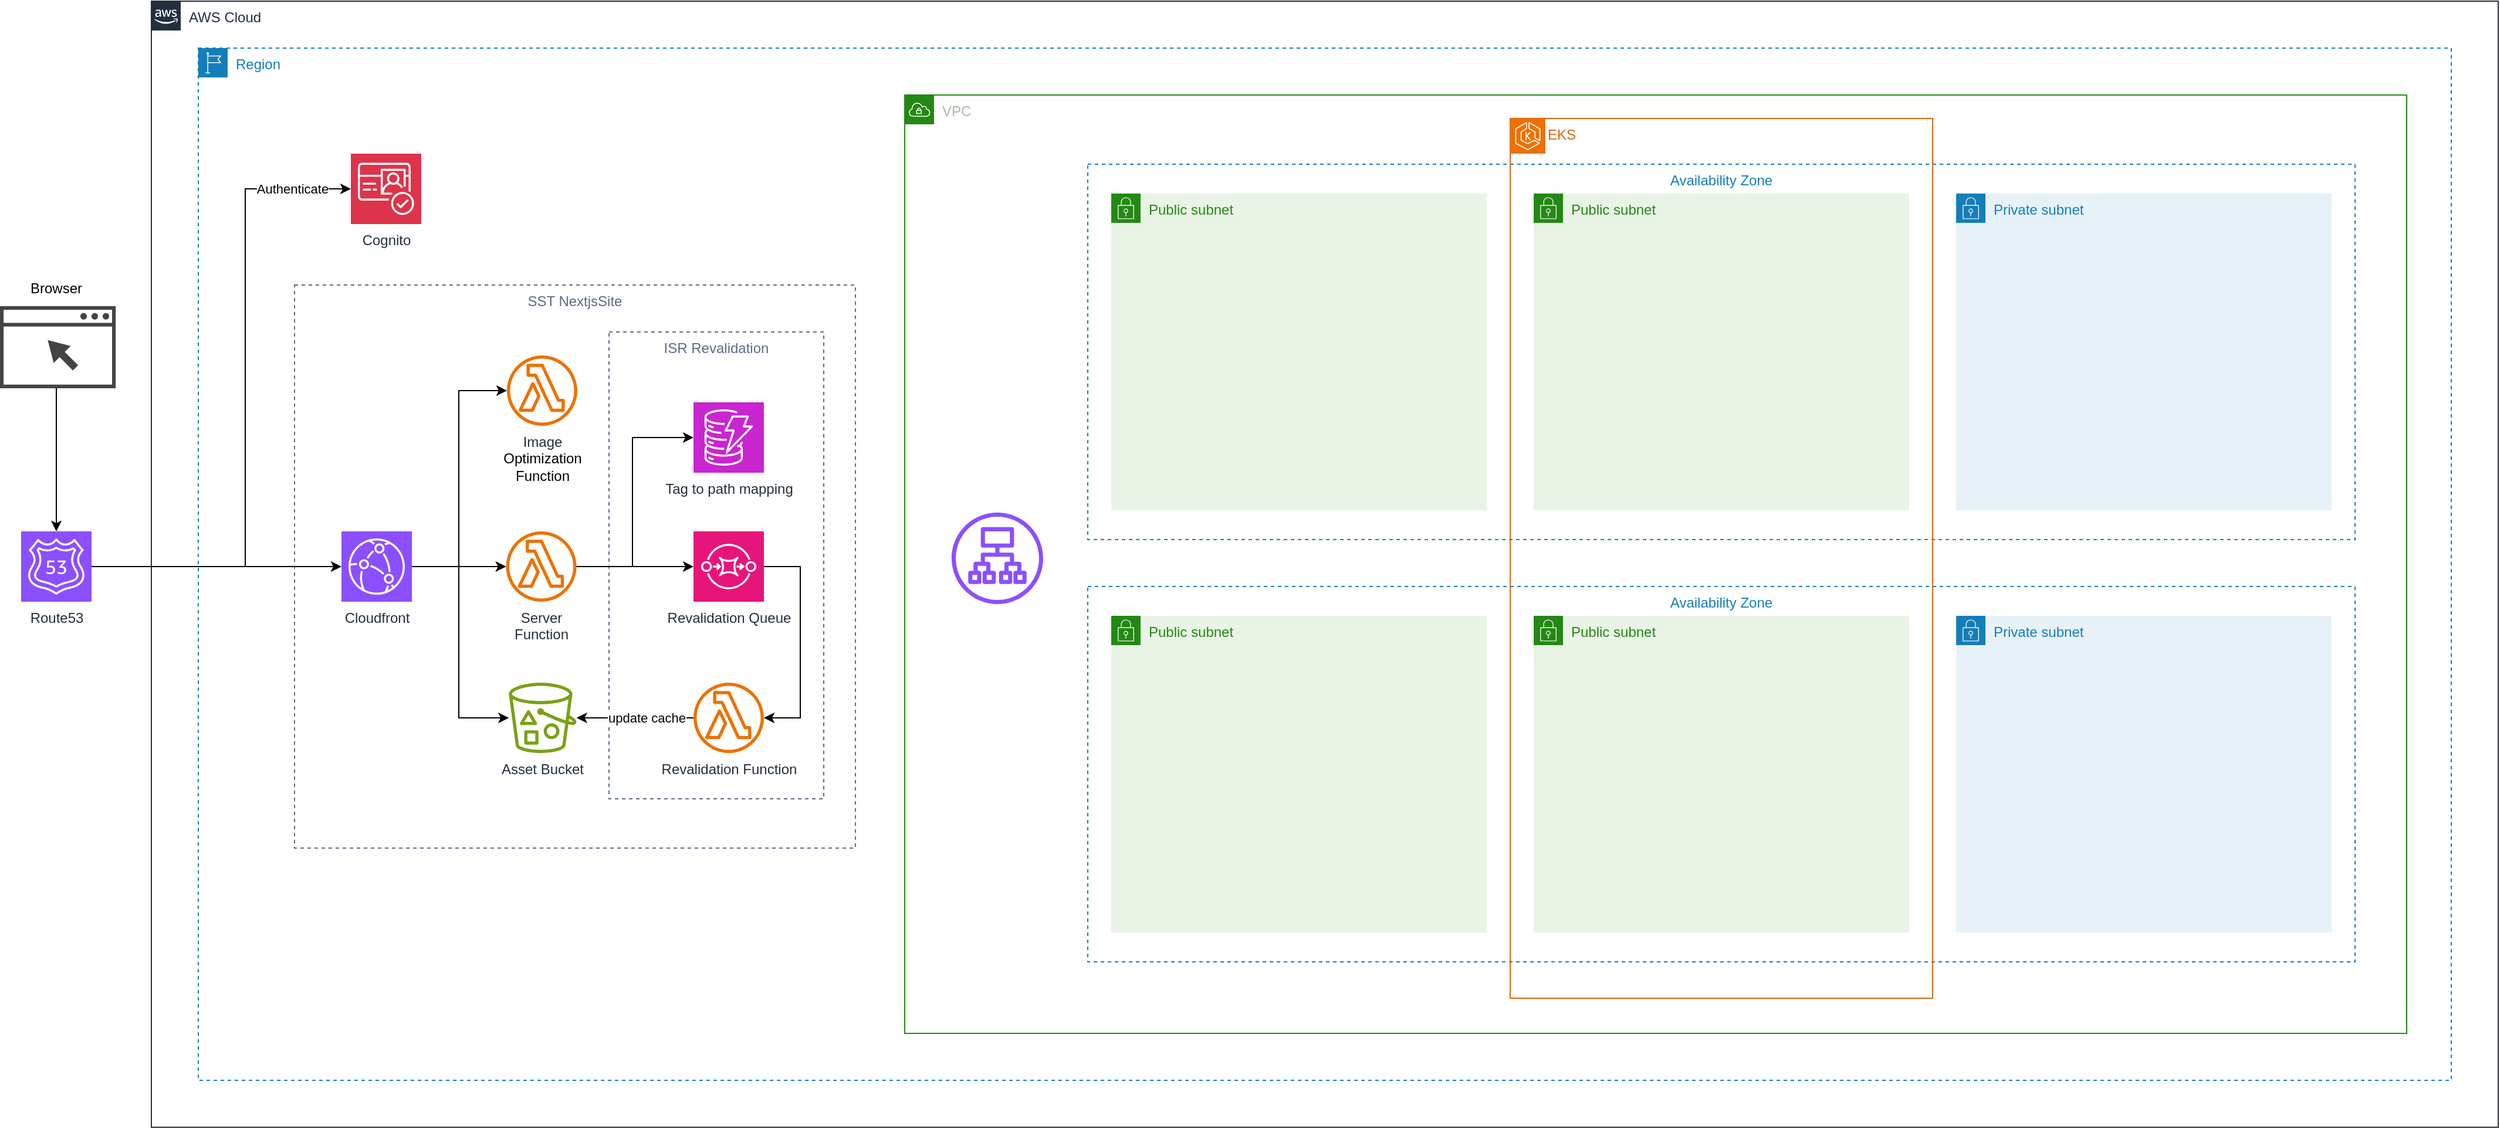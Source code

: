 <mxfile version="22.0.3" type="device">
  <diagram name="Page-1" id="hgoWUaOdL7qasZmcg-UU">
    <mxGraphModel dx="3350" dy="1458" grid="1" gridSize="10" guides="1" tooltips="1" connect="1" arrows="1" fold="1" page="0" pageScale="1" pageWidth="827" pageHeight="1169" math="0" shadow="0">
      <root>
        <mxCell id="0" />
        <mxCell id="1" parent="0" />
        <mxCell id="BOOuBiqsjelleKGZFZXg-1" value="AWS Cloud" style="points=[[0,0],[0.25,0],[0.5,0],[0.75,0],[1,0],[1,0.25],[1,0.5],[1,0.75],[1,1],[0.75,1],[0.5,1],[0.25,1],[0,1],[0,0.75],[0,0.5],[0,0.25]];outlineConnect=0;gradientColor=none;html=1;whiteSpace=wrap;fontSize=12;fontStyle=0;container=1;pointerEvents=0;collapsible=0;recursiveResize=0;shape=mxgraph.aws4.group;grIcon=mxgraph.aws4.group_aws_cloud_alt;strokeColor=#232F3E;fillColor=none;verticalAlign=top;align=left;spacingLeft=30;fontColor=#232F3E;dashed=0;" parent="1" vertex="1">
          <mxGeometry x="-760" y="-40" width="2000" height="960" as="geometry" />
        </mxCell>
        <mxCell id="BOOuBiqsjelleKGZFZXg-3" value="Region" style="points=[[0,0],[0.25,0],[0.5,0],[0.75,0],[1,0],[1,0.25],[1,0.5],[1,0.75],[1,1],[0.75,1],[0.5,1],[0.25,1],[0,1],[0,0.75],[0,0.5],[0,0.25]];outlineConnect=0;gradientColor=none;html=1;whiteSpace=wrap;fontSize=12;fontStyle=0;container=1;pointerEvents=0;collapsible=0;recursiveResize=0;shape=mxgraph.aws4.group;grIcon=mxgraph.aws4.group_region;strokeColor=#147EBA;fillColor=none;verticalAlign=top;align=left;spacingLeft=30;fontColor=#147EBA;dashed=1;" parent="BOOuBiqsjelleKGZFZXg-1" vertex="1">
          <mxGeometry x="40" y="40" width="1920" height="880" as="geometry" />
        </mxCell>
        <mxCell id="fO4uT-srEPm4jEMGz6wv-1" value="SST NextjsSite" style="fillColor=none;strokeColor=#5A6C86;dashed=1;verticalAlign=top;fontStyle=0;fontColor=#5A6C86;whiteSpace=wrap;html=1;" parent="BOOuBiqsjelleKGZFZXg-3" vertex="1">
          <mxGeometry x="82" y="202" width="478" height="480" as="geometry" />
        </mxCell>
        <mxCell id="fO4uT-srEPm4jEMGz6wv-17" value="ISR Revalidation&lt;br&gt;" style="fillColor=none;strokeColor=#5A6C86;dashed=1;verticalAlign=top;fontStyle=0;fontColor=#5A6C86;whiteSpace=wrap;html=1;" parent="BOOuBiqsjelleKGZFZXg-3" vertex="1">
          <mxGeometry x="350" y="242" width="183" height="398" as="geometry" />
        </mxCell>
        <mxCell id="K7cg77Lro_AQ_rNfYcJF-16" value="" style="group" parent="BOOuBiqsjelleKGZFZXg-3" vertex="1" connectable="0">
          <mxGeometry x="122" y="412" width="60" height="90" as="geometry" />
        </mxCell>
        <mxCell id="K7cg77Lro_AQ_rNfYcJF-5" value="Cloudfront" style="sketch=0;points=[[0,0,0],[0.25,0,0],[0.5,0,0],[0.75,0,0],[1,0,0],[0,1,0],[0.25,1,0],[0.5,1,0],[0.75,1,0],[1,1,0],[0,0.25,0],[0,0.5,0],[0,0.75,0],[1,0.25,0],[1,0.5,0],[1,0.75,0]];outlineConnect=0;fontColor=#232F3E;fillColor=#8C4FFF;strokeColor=#ffffff;dashed=0;verticalLabelPosition=bottom;verticalAlign=top;align=center;html=1;fontSize=12;fontStyle=0;aspect=fixed;shape=mxgraph.aws4.resourceIcon;resIcon=mxgraph.aws4.cloudfront;" parent="K7cg77Lro_AQ_rNfYcJF-16" vertex="1">
          <mxGeometry width="60" height="60" as="geometry" />
        </mxCell>
        <mxCell id="K7cg77Lro_AQ_rNfYcJF-1" value="Cognito" style="sketch=0;points=[[0,0,0],[0.25,0,0],[0.5,0,0],[0.75,0,0],[1,0,0],[0,1,0],[0.25,1,0],[0.5,1,0],[0.75,1,0],[1,1,0],[0,0.25,0],[0,0.5,0],[0,0.75,0],[1,0.25,0],[1,0.5,0],[1,0.75,0]];outlineConnect=0;fontColor=#232F3E;fillColor=#DD344C;strokeColor=#ffffff;dashed=0;verticalLabelPosition=bottom;verticalAlign=top;align=center;html=1;fontSize=12;fontStyle=0;aspect=fixed;shape=mxgraph.aws4.resourceIcon;resIcon=mxgraph.aws4.cognito;" parent="BOOuBiqsjelleKGZFZXg-3" vertex="1">
          <mxGeometry x="130" y="90" width="60" height="60" as="geometry" />
        </mxCell>
        <mxCell id="fO4uT-srEPm4jEMGz6wv-6" value="Server&lt;br&gt;Function" style="sketch=0;outlineConnect=0;fontColor=#232F3E;gradientColor=none;fillColor=#ED7100;strokeColor=none;dashed=0;verticalLabelPosition=bottom;verticalAlign=top;align=center;html=1;fontSize=12;fontStyle=0;aspect=fixed;pointerEvents=1;shape=mxgraph.aws4.lambda_function;" parent="BOOuBiqsjelleKGZFZXg-3" vertex="1">
          <mxGeometry x="262.31" y="412" width="60" height="60" as="geometry" />
        </mxCell>
        <mxCell id="fO4uT-srEPm4jEMGz6wv-10" value="Image&lt;br style=&quot;border-color: var(--border-color); color: rgb(0, 0, 0);&quot;&gt;&lt;span style=&quot;color: rgb(0, 0, 0);&quot;&gt;Optimization&lt;/span&gt;&lt;br style=&quot;border-color: var(--border-color); color: rgb(0, 0, 0);&quot;&gt;&lt;span style=&quot;color: rgb(0, 0, 0);&quot;&gt;Function&lt;/span&gt;" style="sketch=0;outlineConnect=0;fontColor=#232F3E;gradientColor=none;fillColor=#ED7100;strokeColor=none;dashed=0;verticalLabelPosition=bottom;verticalAlign=top;align=center;html=1;fontSize=12;fontStyle=0;aspect=fixed;pointerEvents=1;shape=mxgraph.aws4.lambda_function;" parent="BOOuBiqsjelleKGZFZXg-3" vertex="1">
          <mxGeometry x="263" y="262" width="60" height="60" as="geometry" />
        </mxCell>
        <mxCell id="fO4uT-srEPm4jEMGz6wv-24" style="edgeStyle=orthogonalEdgeStyle;rounded=0;orthogonalLoop=1;jettySize=auto;html=1;endArrow=none;endFill=0;startArrow=classic;startFill=1;" parent="BOOuBiqsjelleKGZFZXg-3" source="fO4uT-srEPm4jEMGz6wv-12" target="fO4uT-srEPm4jEMGz6wv-20" edge="1">
          <mxGeometry relative="1" as="geometry" />
        </mxCell>
        <mxCell id="fO4uT-srEPm4jEMGz6wv-25" value="update cache" style="edgeLabel;html=1;align=center;verticalAlign=middle;resizable=0;points=[];" parent="fO4uT-srEPm4jEMGz6wv-24" vertex="1" connectable="0">
          <mxGeometry x="-0.797" y="2" relative="1" as="geometry">
            <mxPoint x="49" y="2" as="offset" />
          </mxGeometry>
        </mxCell>
        <mxCell id="fO4uT-srEPm4jEMGz6wv-12" value="Asset Bucket" style="sketch=0;outlineConnect=0;fontColor=#232F3E;gradientColor=none;fillColor=#7AA116;strokeColor=none;dashed=0;verticalLabelPosition=bottom;verticalAlign=top;align=center;html=1;fontSize=12;fontStyle=0;aspect=fixed;pointerEvents=1;shape=mxgraph.aws4.bucket_with_objects;" parent="BOOuBiqsjelleKGZFZXg-3" vertex="1">
          <mxGeometry x="264.62" y="541" width="57.69" height="60" as="geometry" />
        </mxCell>
        <mxCell id="fO4uT-srEPm4jEMGz6wv-13" style="edgeStyle=orthogonalEdgeStyle;rounded=0;orthogonalLoop=1;jettySize=auto;html=1;" parent="BOOuBiqsjelleKGZFZXg-3" source="K7cg77Lro_AQ_rNfYcJF-5" target="fO4uT-srEPm4jEMGz6wv-6" edge="1">
          <mxGeometry relative="1" as="geometry" />
        </mxCell>
        <mxCell id="fO4uT-srEPm4jEMGz6wv-14" style="edgeStyle=orthogonalEdgeStyle;rounded=0;orthogonalLoop=1;jettySize=auto;html=1;" parent="BOOuBiqsjelleKGZFZXg-3" source="K7cg77Lro_AQ_rNfYcJF-5" target="fO4uT-srEPm4jEMGz6wv-10" edge="1">
          <mxGeometry relative="1" as="geometry">
            <Array as="points">
              <mxPoint x="222" y="442" />
              <mxPoint x="222" y="292" />
            </Array>
          </mxGeometry>
        </mxCell>
        <mxCell id="fO4uT-srEPm4jEMGz6wv-15" style="edgeStyle=orthogonalEdgeStyle;rounded=0;orthogonalLoop=1;jettySize=auto;html=1;exitX=1;exitY=0.5;exitDx=0;exitDy=0;exitPerimeter=0;" parent="BOOuBiqsjelleKGZFZXg-3" source="K7cg77Lro_AQ_rNfYcJF-5" target="fO4uT-srEPm4jEMGz6wv-12" edge="1">
          <mxGeometry relative="1" as="geometry">
            <Array as="points">
              <mxPoint x="222" y="442" />
              <mxPoint x="222" y="571" />
            </Array>
          </mxGeometry>
        </mxCell>
        <mxCell id="fO4uT-srEPm4jEMGz6wv-22" style="edgeStyle=orthogonalEdgeStyle;rounded=0;orthogonalLoop=1;jettySize=auto;html=1;" parent="BOOuBiqsjelleKGZFZXg-3" source="fO4uT-srEPm4jEMGz6wv-18" target="fO4uT-srEPm4jEMGz6wv-20" edge="1">
          <mxGeometry relative="1" as="geometry">
            <Array as="points">
              <mxPoint x="513" y="442" />
              <mxPoint x="513" y="571" />
            </Array>
          </mxGeometry>
        </mxCell>
        <mxCell id="fO4uT-srEPm4jEMGz6wv-18" value="Revalidation Queue" style="sketch=0;points=[[0,0,0],[0.25,0,0],[0.5,0,0],[0.75,0,0],[1,0,0],[0,1,0],[0.25,1,0],[0.5,1,0],[0.75,1,0],[1,1,0],[0,0.25,0],[0,0.5,0],[0,0.75,0],[1,0.25,0],[1,0.5,0],[1,0.75,0]];outlineConnect=0;fontColor=#232F3E;fillColor=#E7157B;strokeColor=#ffffff;dashed=0;verticalLabelPosition=bottom;verticalAlign=top;align=center;html=1;fontSize=12;fontStyle=0;aspect=fixed;shape=mxgraph.aws4.resourceIcon;resIcon=mxgraph.aws4.sqs;" parent="BOOuBiqsjelleKGZFZXg-3" vertex="1">
          <mxGeometry x="422" y="412" width="60" height="60" as="geometry" />
        </mxCell>
        <mxCell id="fO4uT-srEPm4jEMGz6wv-20" value="Revalidation&amp;nbsp;&lt;span style=&quot;border-color: var(--border-color);&quot;&gt;Function&lt;/span&gt;" style="sketch=0;outlineConnect=0;fontColor=#232F3E;gradientColor=none;fillColor=#ED7100;strokeColor=none;dashed=0;verticalLabelPosition=bottom;verticalAlign=top;align=center;html=1;fontSize=12;fontStyle=0;aspect=fixed;pointerEvents=1;shape=mxgraph.aws4.lambda_function;" parent="BOOuBiqsjelleKGZFZXg-3" vertex="1">
          <mxGeometry x="422" y="541" width="60" height="60" as="geometry" />
        </mxCell>
        <mxCell id="fO4uT-srEPm4jEMGz6wv-21" style="edgeStyle=orthogonalEdgeStyle;rounded=0;orthogonalLoop=1;jettySize=auto;html=1;entryX=0;entryY=0.5;entryDx=0;entryDy=0;entryPerimeter=0;" parent="BOOuBiqsjelleKGZFZXg-3" source="fO4uT-srEPm4jEMGz6wv-6" target="fO4uT-srEPm4jEMGz6wv-18" edge="1">
          <mxGeometry relative="1" as="geometry" />
        </mxCell>
        <mxCell id="fO4uT-srEPm4jEMGz6wv-26" value="Tag to path mapping" style="sketch=0;points=[[0,0,0],[0.25,0,0],[0.5,0,0],[0.75,0,0],[1,0,0],[0,1,0],[0.25,1,0],[0.5,1,0],[0.75,1,0],[1,1,0],[0,0.25,0],[0,0.5,0],[0,0.75,0],[1,0.25,0],[1,0.5,0],[1,0.75,0]];outlineConnect=0;fontColor=#232F3E;fillColor=#C925D1;strokeColor=#ffffff;dashed=0;verticalLabelPosition=bottom;verticalAlign=top;align=center;html=1;fontSize=12;fontStyle=0;aspect=fixed;shape=mxgraph.aws4.resourceIcon;resIcon=mxgraph.aws4.dynamodb;" parent="BOOuBiqsjelleKGZFZXg-3" vertex="1">
          <mxGeometry x="422" y="302" width="60" height="60" as="geometry" />
        </mxCell>
        <mxCell id="fO4uT-srEPm4jEMGz6wv-27" style="edgeStyle=orthogonalEdgeStyle;rounded=0;orthogonalLoop=1;jettySize=auto;html=1;entryX=0;entryY=0.5;entryDx=0;entryDy=0;entryPerimeter=0;" parent="BOOuBiqsjelleKGZFZXg-3" source="fO4uT-srEPm4jEMGz6wv-6" target="fO4uT-srEPm4jEMGz6wv-26" edge="1">
          <mxGeometry relative="1" as="geometry">
            <Array as="points">
              <mxPoint x="370" y="442" />
              <mxPoint x="370" y="332" />
            </Array>
          </mxGeometry>
        </mxCell>
        <mxCell id="BOOuBiqsjelleKGZFZXg-5" value="VPC" style="points=[[0,0],[0.25,0],[0.5,0],[0.75,0],[1,0],[1,0.25],[1,0.5],[1,0.75],[1,1],[0.75,1],[0.5,1],[0.25,1],[0,1],[0,0.75],[0,0.5],[0,0.25]];outlineConnect=0;gradientColor=none;html=1;whiteSpace=wrap;fontSize=12;fontStyle=0;container=1;pointerEvents=0;collapsible=0;recursiveResize=0;shape=mxgraph.aws4.group;grIcon=mxgraph.aws4.group_vpc;strokeColor=#248814;fillColor=none;verticalAlign=top;align=left;spacingLeft=30;fontColor=#AAB7B8;dashed=0;" parent="BOOuBiqsjelleKGZFZXg-3" vertex="1">
          <mxGeometry x="602" y="40" width="1280" height="800" as="geometry" />
        </mxCell>
        <mxCell id="BOOuBiqsjelleKGZFZXg-8" value="Availability Zone" style="fillColor=none;strokeColor=#147EBA;dashed=1;verticalAlign=top;fontStyle=0;fontColor=#147EBA;whiteSpace=wrap;html=1;" parent="BOOuBiqsjelleKGZFZXg-5" vertex="1">
          <mxGeometry x="156" y="59" width="1080" height="320" as="geometry" />
        </mxCell>
        <mxCell id="BOOuBiqsjelleKGZFZXg-9" value="Public subnet" style="points=[[0,0],[0.25,0],[0.5,0],[0.75,0],[1,0],[1,0.25],[1,0.5],[1,0.75],[1,1],[0.75,1],[0.5,1],[0.25,1],[0,1],[0,0.75],[0,0.5],[0,0.25]];outlineConnect=0;gradientColor=none;html=1;whiteSpace=wrap;fontSize=12;fontStyle=0;container=1;pointerEvents=0;collapsible=0;recursiveResize=0;shape=mxgraph.aws4.group;grIcon=mxgraph.aws4.group_security_group;grStroke=0;strokeColor=#248814;fillColor=#E9F3E6;verticalAlign=top;align=left;spacingLeft=30;fontColor=#248814;dashed=0;" parent="BOOuBiqsjelleKGZFZXg-5" vertex="1">
          <mxGeometry x="176" y="84" width="320" height="270" as="geometry" />
        </mxCell>
        <mxCell id="0xDUgUqYRsf32A7aN2De-1" value="Public subnet" style="points=[[0,0],[0.25,0],[0.5,0],[0.75,0],[1,0],[1,0.25],[1,0.5],[1,0.75],[1,1],[0.75,1],[0.5,1],[0.25,1],[0,1],[0,0.75],[0,0.5],[0,0.25]];outlineConnect=0;gradientColor=none;html=1;whiteSpace=wrap;fontSize=12;fontStyle=0;container=1;pointerEvents=0;collapsible=0;recursiveResize=0;shape=mxgraph.aws4.group;grIcon=mxgraph.aws4.group_security_group;grStroke=0;strokeColor=#248814;fillColor=#E9F3E6;verticalAlign=top;align=left;spacingLeft=30;fontColor=#248814;dashed=0;" parent="BOOuBiqsjelleKGZFZXg-5" vertex="1">
          <mxGeometry x="536" y="84" width="320" height="270" as="geometry" />
        </mxCell>
        <mxCell id="BOOuBiqsjelleKGZFZXg-10" value="Private subnet" style="points=[[0,0],[0.25,0],[0.5,0],[0.75,0],[1,0],[1,0.25],[1,0.5],[1,0.75],[1,1],[0.75,1],[0.5,1],[0.25,1],[0,1],[0,0.75],[0,0.5],[0,0.25]];outlineConnect=0;gradientColor=none;html=1;whiteSpace=wrap;fontSize=12;fontStyle=0;container=1;pointerEvents=0;collapsible=0;recursiveResize=0;shape=mxgraph.aws4.group;grIcon=mxgraph.aws4.group_security_group;grStroke=0;strokeColor=#147EBA;fillColor=#E6F2F8;verticalAlign=top;align=left;spacingLeft=30;fontColor=#147EBA;dashed=0;" parent="BOOuBiqsjelleKGZFZXg-5" vertex="1">
          <mxGeometry x="896" y="84" width="320" height="270" as="geometry" />
        </mxCell>
        <mxCell id="0xDUgUqYRsf32A7aN2De-2" value="Availability Zone" style="fillColor=none;strokeColor=#147EBA;dashed=1;verticalAlign=top;fontStyle=0;fontColor=#147EBA;whiteSpace=wrap;html=1;" parent="BOOuBiqsjelleKGZFZXg-5" vertex="1">
          <mxGeometry x="156" y="419" width="1080" height="320" as="geometry" />
        </mxCell>
        <mxCell id="0xDUgUqYRsf32A7aN2De-3" value="Public subnet" style="points=[[0,0],[0.25,0],[0.5,0],[0.75,0],[1,0],[1,0.25],[1,0.5],[1,0.75],[1,1],[0.75,1],[0.5,1],[0.25,1],[0,1],[0,0.75],[0,0.5],[0,0.25]];outlineConnect=0;gradientColor=none;html=1;whiteSpace=wrap;fontSize=12;fontStyle=0;container=1;pointerEvents=0;collapsible=0;recursiveResize=0;shape=mxgraph.aws4.group;grIcon=mxgraph.aws4.group_security_group;grStroke=0;strokeColor=#248814;fillColor=#E9F3E6;verticalAlign=top;align=left;spacingLeft=30;fontColor=#248814;dashed=0;" parent="BOOuBiqsjelleKGZFZXg-5" vertex="1">
          <mxGeometry x="176" y="444" width="320" height="270" as="geometry" />
        </mxCell>
        <mxCell id="0xDUgUqYRsf32A7aN2De-4" value="Public subnet" style="points=[[0,0],[0.25,0],[0.5,0],[0.75,0],[1,0],[1,0.25],[1,0.5],[1,0.75],[1,1],[0.75,1],[0.5,1],[0.25,1],[0,1],[0,0.75],[0,0.5],[0,0.25]];outlineConnect=0;gradientColor=none;html=1;whiteSpace=wrap;fontSize=12;fontStyle=0;container=1;pointerEvents=0;collapsible=0;recursiveResize=0;shape=mxgraph.aws4.group;grIcon=mxgraph.aws4.group_security_group;grStroke=0;strokeColor=#248814;fillColor=#E9F3E6;verticalAlign=top;align=left;spacingLeft=30;fontColor=#248814;dashed=0;" parent="BOOuBiqsjelleKGZFZXg-5" vertex="1">
          <mxGeometry x="536" y="444" width="320" height="270" as="geometry" />
        </mxCell>
        <mxCell id="0xDUgUqYRsf32A7aN2De-5" value="Private subnet" style="points=[[0,0],[0.25,0],[0.5,0],[0.75,0],[1,0],[1,0.25],[1,0.5],[1,0.75],[1,1],[0.75,1],[0.5,1],[0.25,1],[0,1],[0,0.75],[0,0.5],[0,0.25]];outlineConnect=0;gradientColor=none;html=1;whiteSpace=wrap;fontSize=12;fontStyle=0;container=1;pointerEvents=0;collapsible=0;recursiveResize=0;shape=mxgraph.aws4.group;grIcon=mxgraph.aws4.group_security_group;grStroke=0;strokeColor=#147EBA;fillColor=#E6F2F8;verticalAlign=top;align=left;spacingLeft=30;fontColor=#147EBA;dashed=0;" parent="BOOuBiqsjelleKGZFZXg-5" vertex="1">
          <mxGeometry x="896" y="444" width="320" height="270" as="geometry" />
        </mxCell>
        <mxCell id="BOOuBiqsjelleKGZFZXg-17" value="EKS" style="points=[[0,0],[0.25,0],[0.5,0],[0.75,0],[1,0],[1,0.25],[1,0.5],[1,0.75],[1,1],[0.75,1],[0.5,1],[0.25,1],[0,1],[0,0.75],[0,0.5],[0,0.25]];outlineConnect=0;gradientColor=none;html=1;whiteSpace=wrap;fontSize=12;fontStyle=0;container=1;pointerEvents=0;collapsible=0;recursiveResize=0;shape=mxgraph.aws4.group;grIcon=mxgraph.aws4.group_ec2_instance_contents;strokeColor=#D86613;fillColor=none;verticalAlign=top;align=left;spacingLeft=30;fontColor=#D86613;dashed=0;" parent="BOOuBiqsjelleKGZFZXg-5" vertex="1">
          <mxGeometry x="516" y="20" width="360" height="750" as="geometry" />
        </mxCell>
        <mxCell id="BOOuBiqsjelleKGZFZXg-18" value="" style="sketch=0;points=[[0,0,0],[0.25,0,0],[0.5,0,0],[0.75,0,0],[1,0,0],[0,1,0],[0.25,1,0],[0.5,1,0],[0.75,1,0],[1,1,0],[0,0.25,0],[0,0.5,0],[0,0.75,0],[1,0.25,0],[1,0.5,0],[1,0.75,0]];outlineConnect=0;fontColor=#232F3E;fillColor=#ED7100;strokeColor=#ffffff;dashed=0;verticalLabelPosition=bottom;verticalAlign=top;align=center;html=1;fontSize=12;fontStyle=0;aspect=fixed;shape=mxgraph.aws4.resourceIcon;resIcon=mxgraph.aws4.eks;" parent="BOOuBiqsjelleKGZFZXg-17" vertex="1">
          <mxGeometry width="30" height="30" as="geometry" />
        </mxCell>
        <mxCell id="fO4uT-srEPm4jEMGz6wv-29" value="" style="sketch=0;outlineConnect=0;fontColor=#232F3E;gradientColor=none;fillColor=#8C4FFF;strokeColor=none;dashed=0;verticalLabelPosition=bottom;verticalAlign=top;align=center;html=1;fontSize=12;fontStyle=0;aspect=fixed;pointerEvents=1;shape=mxgraph.aws4.application_load_balancer;" parent="BOOuBiqsjelleKGZFZXg-5" vertex="1">
          <mxGeometry x="40" y="356" width="78" height="78" as="geometry" />
        </mxCell>
        <mxCell id="K7cg77Lro_AQ_rNfYcJF-8" value="" style="sketch=0;pointerEvents=1;shadow=0;dashed=0;html=1;strokeColor=none;fillColor=#434445;aspect=fixed;labelPosition=center;verticalLabelPosition=bottom;verticalAlign=top;align=center;outlineConnect=0;shape=mxgraph.vvd.web_browser;" parent="1" vertex="1">
          <mxGeometry x="-889" y="220" width="98.59" height="70" as="geometry" />
        </mxCell>
        <mxCell id="NcGLGOqD1bFiaXHMgW1m-3" style="edgeStyle=orthogonalEdgeStyle;rounded=0;orthogonalLoop=1;jettySize=auto;html=1;" parent="1" source="NcGLGOqD1bFiaXHMgW1m-1" target="K7cg77Lro_AQ_rNfYcJF-5" edge="1">
          <mxGeometry relative="1" as="geometry" />
        </mxCell>
        <mxCell id="NcGLGOqD1bFiaXHMgW1m-1" value="Route53" style="sketch=0;points=[[0,0,0],[0.25,0,0],[0.5,0,0],[0.75,0,0],[1,0,0],[0,1,0],[0.25,1,0],[0.5,1,0],[0.75,1,0],[1,1,0],[0,0.25,0],[0,0.5,0],[0,0.75,0],[1,0.25,0],[1,0.5,0],[1,0.75,0]];outlineConnect=0;fontColor=#232F3E;fillColor=#8C4FFF;strokeColor=#ffffff;dashed=0;verticalLabelPosition=bottom;verticalAlign=top;align=center;html=1;fontSize=12;fontStyle=0;aspect=fixed;shape=mxgraph.aws4.resourceIcon;resIcon=mxgraph.aws4.route_53;" parent="1" vertex="1">
          <mxGeometry x="-871" y="412" width="60" height="60" as="geometry" />
        </mxCell>
        <mxCell id="K7cg77Lro_AQ_rNfYcJF-13" style="edgeStyle=orthogonalEdgeStyle;rounded=0;orthogonalLoop=1;jettySize=auto;html=1;exitX=0;exitY=0.5;exitDx=0;exitDy=0;exitPerimeter=0;startArrow=classic;startFill=1;endArrow=none;endFill=0;entryX=1;entryY=0.5;entryDx=0;entryDy=0;entryPerimeter=0;" parent="1" source="K7cg77Lro_AQ_rNfYcJF-1" target="NcGLGOqD1bFiaXHMgW1m-1" edge="1">
          <mxGeometry relative="1" as="geometry">
            <mxPoint x="-680" y="440" as="targetPoint" />
            <mxPoint x="-520" y="720" as="sourcePoint" />
            <Array as="points">
              <mxPoint x="-680" y="120" />
              <mxPoint x="-680" y="442" />
            </Array>
          </mxGeometry>
        </mxCell>
        <mxCell id="K7cg77Lro_AQ_rNfYcJF-15" value="Authenticate" style="edgeLabel;html=1;align=center;verticalAlign=middle;resizable=0;points=[];" parent="K7cg77Lro_AQ_rNfYcJF-13" vertex="1" connectable="0">
          <mxGeometry x="0.205" relative="1" as="geometry">
            <mxPoint x="40" y="-237" as="offset" />
          </mxGeometry>
        </mxCell>
        <mxCell id="NcGLGOqD1bFiaXHMgW1m-4" style="edgeStyle=orthogonalEdgeStyle;rounded=0;orthogonalLoop=1;jettySize=auto;html=1;" parent="1" source="K7cg77Lro_AQ_rNfYcJF-8" target="NcGLGOqD1bFiaXHMgW1m-1" edge="1">
          <mxGeometry relative="1" as="geometry">
            <Array as="points">
              <mxPoint x="-841" y="320" />
              <mxPoint x="-841" y="320" />
            </Array>
          </mxGeometry>
        </mxCell>
        <mxCell id="NcGLGOqD1bFiaXHMgW1m-5" value="Browser" style="text;html=1;strokeColor=none;fillColor=none;align=center;verticalAlign=middle;whiteSpace=wrap;rounded=0;" parent="1" vertex="1">
          <mxGeometry x="-871" y="190" width="60" height="30" as="geometry" />
        </mxCell>
      </root>
    </mxGraphModel>
  </diagram>
</mxfile>
